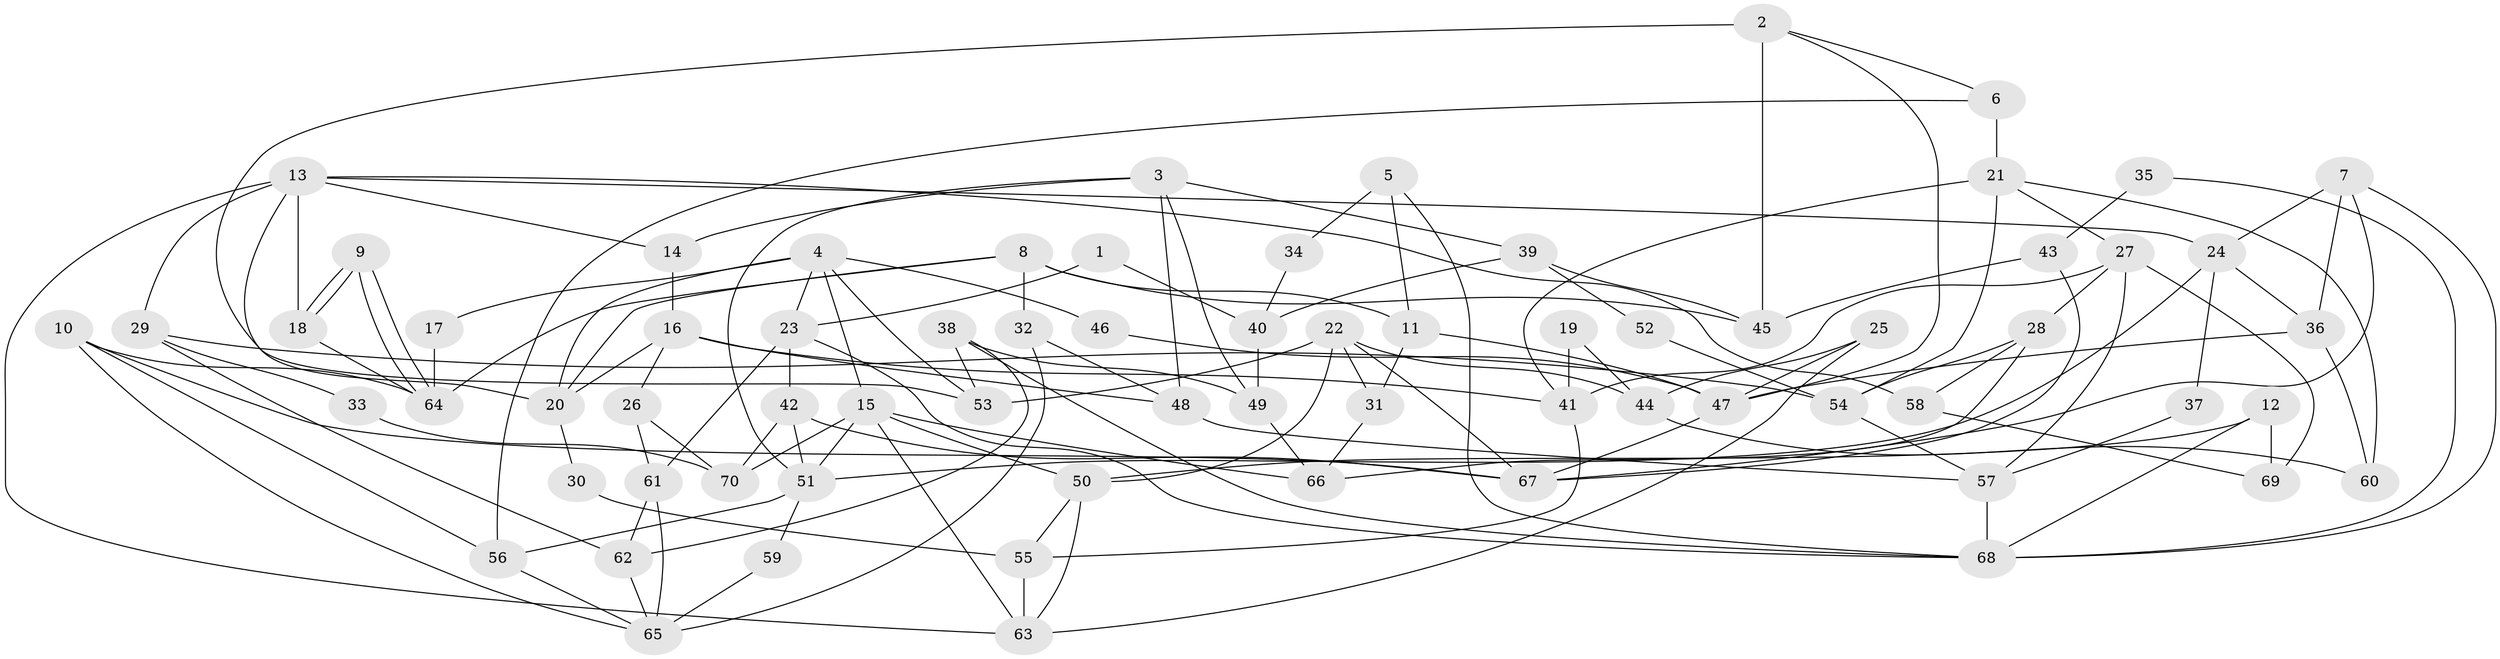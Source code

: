 // coarse degree distribution, {2: 0.13043478260869565, 6: 0.043478260869565216, 10: 0.043478260869565216, 16: 0.043478260869565216, 4: 0.08695652173913043, 3: 0.08695652173913043, 8: 0.13043478260869565, 1: 0.043478260869565216, 7: 0.13043478260869565, 5: 0.17391304347826086, 13: 0.043478260869565216, 9: 0.043478260869565216}
// Generated by graph-tools (version 1.1) at 2025/18/03/04/25 18:18:51]
// undirected, 70 vertices, 140 edges
graph export_dot {
graph [start="1"]
  node [color=gray90,style=filled];
  1;
  2;
  3;
  4;
  5;
  6;
  7;
  8;
  9;
  10;
  11;
  12;
  13;
  14;
  15;
  16;
  17;
  18;
  19;
  20;
  21;
  22;
  23;
  24;
  25;
  26;
  27;
  28;
  29;
  30;
  31;
  32;
  33;
  34;
  35;
  36;
  37;
  38;
  39;
  40;
  41;
  42;
  43;
  44;
  45;
  46;
  47;
  48;
  49;
  50;
  51;
  52;
  53;
  54;
  55;
  56;
  57;
  58;
  59;
  60;
  61;
  62;
  63;
  64;
  65;
  66;
  67;
  68;
  69;
  70;
  1 -- 40;
  1 -- 23;
  2 -- 6;
  2 -- 47;
  2 -- 45;
  2 -- 53;
  3 -- 48;
  3 -- 51;
  3 -- 14;
  3 -- 39;
  3 -- 49;
  4 -- 15;
  4 -- 20;
  4 -- 17;
  4 -- 23;
  4 -- 46;
  4 -- 53;
  5 -- 11;
  5 -- 68;
  5 -- 34;
  6 -- 21;
  6 -- 56;
  7 -- 24;
  7 -- 68;
  7 -- 36;
  7 -- 67;
  8 -- 20;
  8 -- 64;
  8 -- 11;
  8 -- 32;
  8 -- 45;
  9 -- 64;
  9 -- 64;
  9 -- 18;
  9 -- 18;
  10 -- 64;
  10 -- 67;
  10 -- 56;
  10 -- 65;
  11 -- 47;
  11 -- 31;
  12 -- 68;
  12 -- 69;
  12 -- 50;
  13 -- 63;
  13 -- 24;
  13 -- 14;
  13 -- 18;
  13 -- 20;
  13 -- 29;
  13 -- 58;
  14 -- 16;
  15 -- 50;
  15 -- 51;
  15 -- 63;
  15 -- 66;
  15 -- 70;
  16 -- 41;
  16 -- 20;
  16 -- 26;
  16 -- 48;
  17 -- 64;
  18 -- 64;
  19 -- 44;
  19 -- 41;
  20 -- 30;
  21 -- 54;
  21 -- 27;
  21 -- 41;
  21 -- 60;
  22 -- 53;
  22 -- 67;
  22 -- 31;
  22 -- 44;
  22 -- 50;
  23 -- 68;
  23 -- 42;
  23 -- 61;
  24 -- 36;
  24 -- 51;
  24 -- 37;
  25 -- 63;
  25 -- 44;
  25 -- 47;
  26 -- 61;
  26 -- 70;
  27 -- 41;
  27 -- 28;
  27 -- 57;
  27 -- 69;
  28 -- 54;
  28 -- 66;
  28 -- 58;
  29 -- 62;
  29 -- 33;
  29 -- 54;
  30 -- 55;
  31 -- 66;
  32 -- 65;
  32 -- 48;
  33 -- 70;
  34 -- 40;
  35 -- 43;
  35 -- 68;
  36 -- 47;
  36 -- 60;
  37 -- 57;
  38 -- 53;
  38 -- 49;
  38 -- 62;
  38 -- 68;
  39 -- 45;
  39 -- 40;
  39 -- 52;
  40 -- 49;
  41 -- 55;
  42 -- 70;
  42 -- 51;
  42 -- 67;
  43 -- 67;
  43 -- 45;
  44 -- 60;
  46 -- 47;
  47 -- 67;
  48 -- 57;
  49 -- 66;
  50 -- 55;
  50 -- 63;
  51 -- 56;
  51 -- 59;
  52 -- 54;
  54 -- 57;
  55 -- 63;
  56 -- 65;
  57 -- 68;
  58 -- 69;
  59 -- 65;
  61 -- 65;
  61 -- 62;
  62 -- 65;
}
